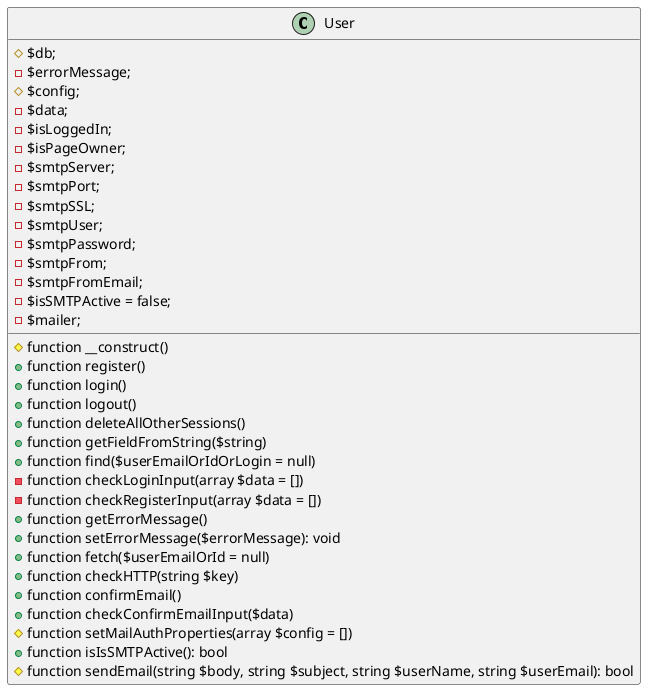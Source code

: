 @startuml

class User{
    # $db;
    - $errorMessage;
    # $config;
    - $data;
    - $isLoggedIn;
    - $isPageOwner;
    - $smtpServer;
    - $smtpPort;
    - $smtpSSL;
    - $smtpUser;
    - $smtpPassword;
    - $smtpFrom;
    - $smtpFromEmail;
    - $isSMTPActive = false;
    - $mailer;
 
    # function __construct()
    + function register()
    + function login()
    + function logout()
    + function deleteAllOtherSessions()
    + function getFieldFromString($string)
    + function find($userEmailOrIdOrLogin = null) 
    - function checkLoginInput(array $data = [])
    - function checkRegisterInput(array $data = [])
    + function getErrorMessage()
    + function setErrorMessage($errorMessage): void
    + function fetch($userEmailOrId = null)
    + function checkHTTP(string $key)
    + function confirmEmail() 
    + function checkConfirmEmailInput($data) 
    # function setMailAuthProperties(array $config = [])
    + function isIsSMTPActive(): bool
    # function sendEmail(string $body, string $subject, string $userName, string $userEmail): bool
}

@enduml